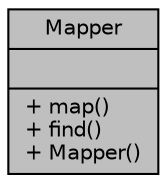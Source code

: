 digraph "Mapper"
{
 // LATEX_PDF_SIZE
  edge [fontname="Helvetica",fontsize="10",labelfontname="Helvetica",labelfontsize="10"];
  node [fontname="Helvetica",fontsize="10",shape=record];
  Node1 [label="{Mapper\n||+ map()\l+ find()\l+ Mapper()\l}",height=0.2,width=0.4,color="black", fillcolor="grey75", style="filled", fontcolor="black",tooltip=" "];
}
